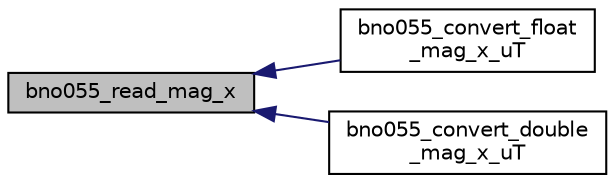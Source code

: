 digraph "bno055_read_mag_x"
{
  edge [fontname="Helvetica",fontsize="10",labelfontname="Helvetica",labelfontsize="10"];
  node [fontname="Helvetica",fontsize="10",shape=record];
  rankdir="LR";
  Node1 [label="bno055_read_mag_x",height=0.2,width=0.4,color="black", fillcolor="grey75", style="filled", fontcolor="black"];
  Node1 -> Node2 [dir="back",color="midnightblue",fontsize="10",style="solid",fontname="Helvetica"];
  Node2 [label="bno055_convert_float\l_mag_x_uT",height=0.2,width=0.4,color="black", fillcolor="white", style="filled",URL="$bno055_8h.html#adce597bf0be3e8df6535ca4639633577",tooltip="This API is used to convert the mag x raw data to microTesla output as float. "];
  Node1 -> Node3 [dir="back",color="midnightblue",fontsize="10",style="solid",fontname="Helvetica"];
  Node3 [label="bno055_convert_double\l_mag_x_uT",height=0.2,width=0.4,color="black", fillcolor="white", style="filled",URL="$bno055_8h.html#a2075a6d4eb99f9dbdaa803a6614f5834",tooltip="This API is used to convert the mag x raw data to microTesla output as double. "];
}
